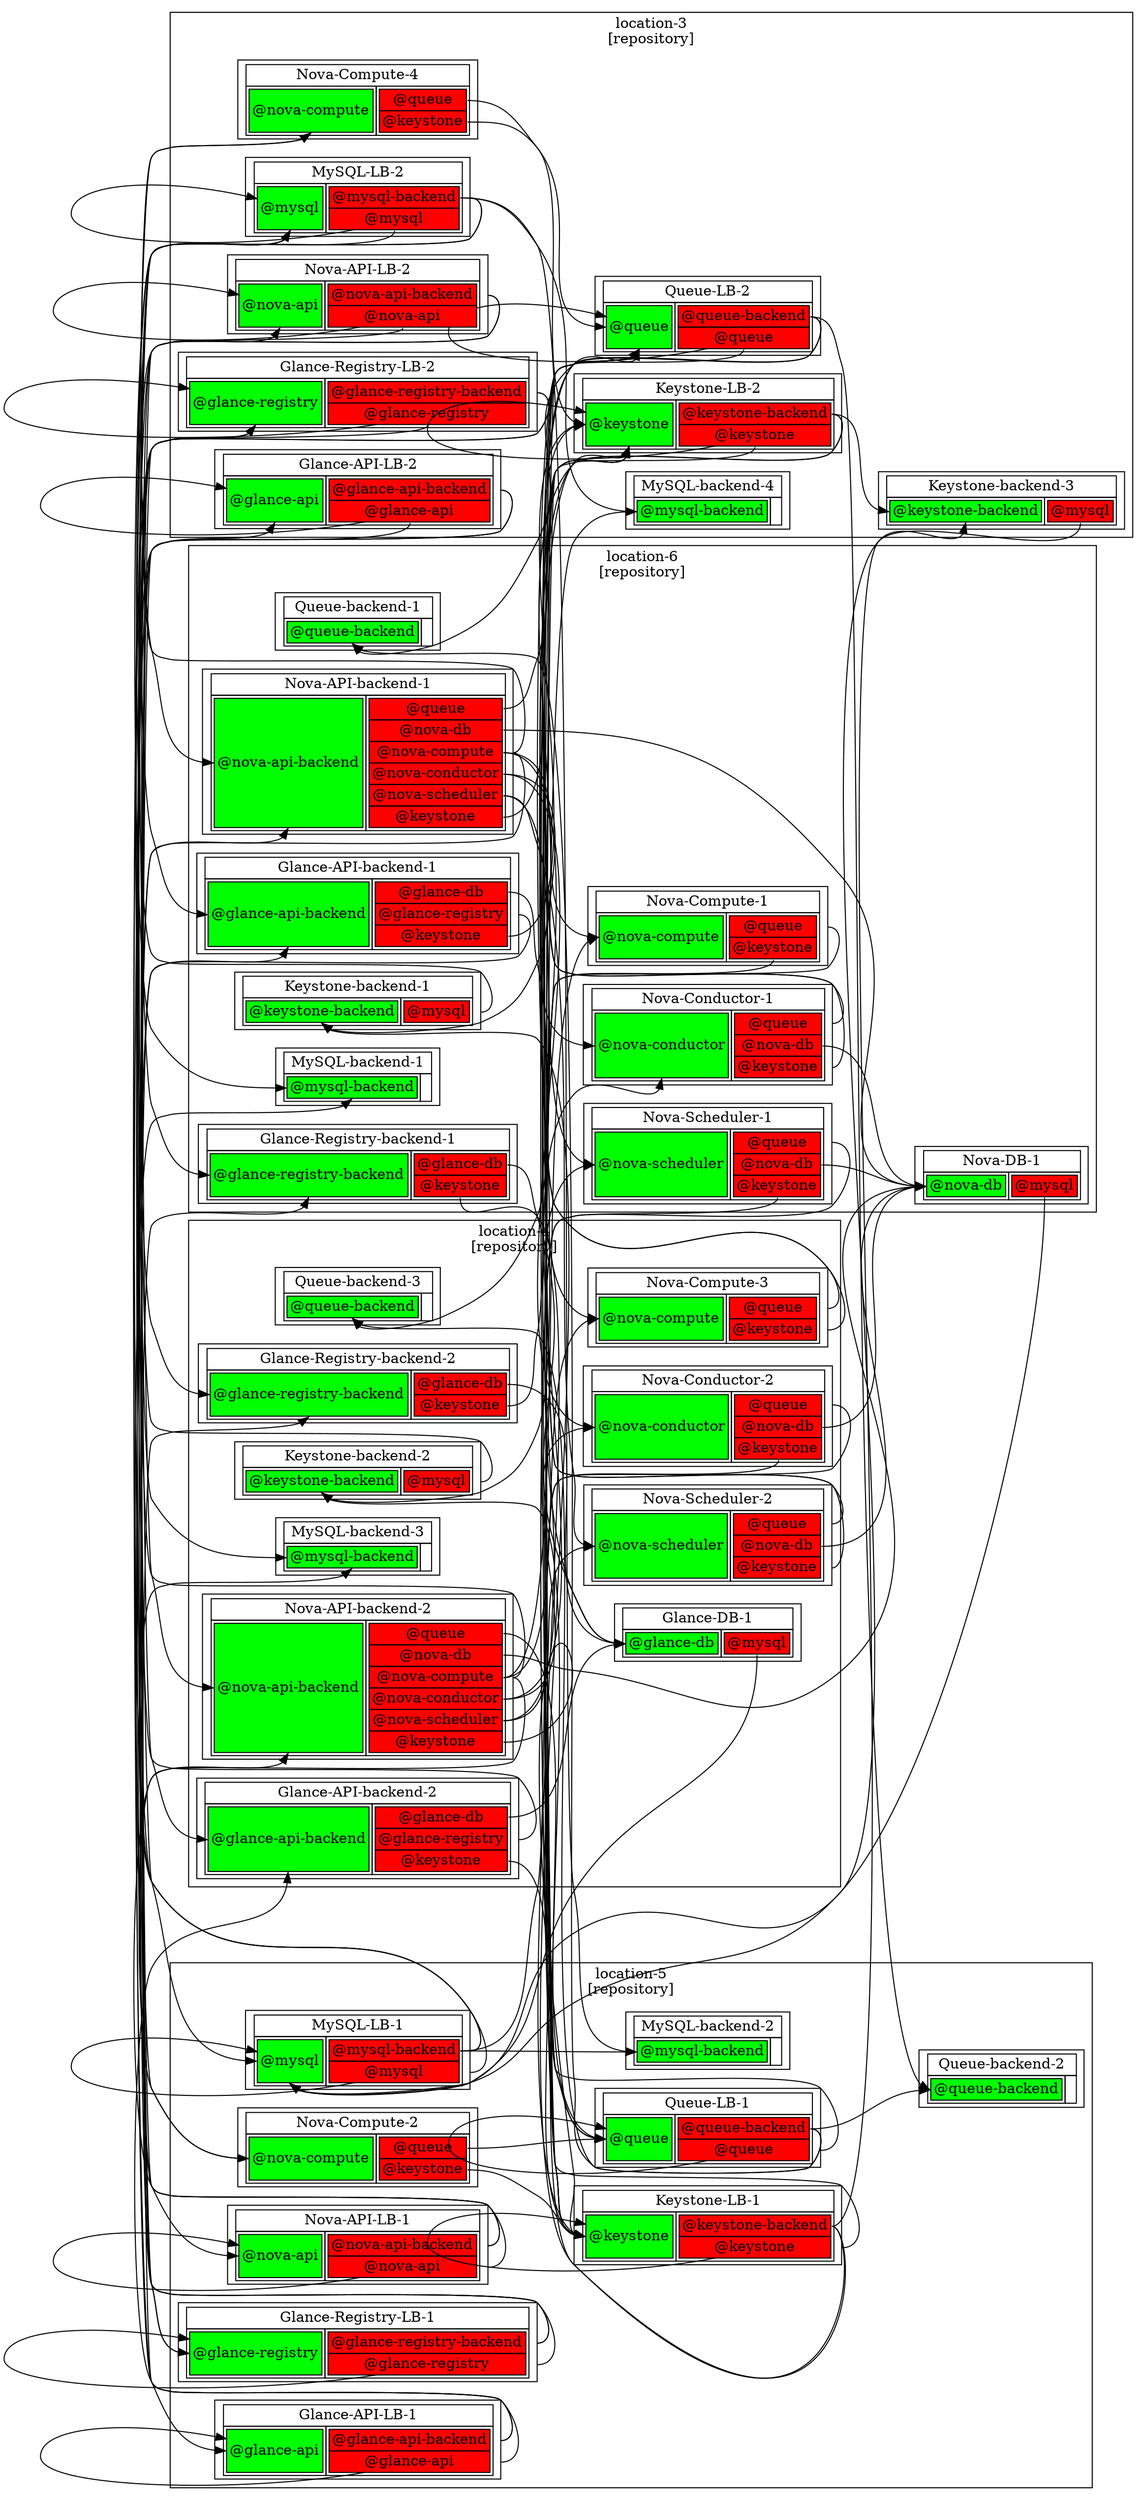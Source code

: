 digraph Configuration {
  rankdir=LR;
  subgraph cluster_location_location_1 {
    label = "location-1\n[repository]";
  }
  subgraph cluster_location_location_2 {
    label = "location-2\n[repository]";
  }
  subgraph cluster_location_location_3 {
    label = "location-3\n[repository]";
    component_queue_lb_2 [shape=box,label=<<table border="0" cellborder="1" cellspacing="0"><tr><td colspan="2">Queue-LB-2</td></tr><tr><td><table border="0" cellborder="1" cellspacing="0" bgcolor="green"><tr><td port="provided_port__queue">@queue</td></tr></table></td><td><table border="0" cellborder="1" cellspacing="0" bgcolor="red"><tr><td port="required_port__queue_backend">@queue-backend</td></tr>
<tr><td port="required_port__queue">@queue</td></tr></table></td></tr></table>>];
    component_nova_compute_4 [shape=box,label=<<table border="0" cellborder="1" cellspacing="0"><tr><td colspan="2">Nova-Compute-4</td></tr><tr><td><table border="0" cellborder="1" cellspacing="0" bgcolor="green"><tr><td port="provided_port__nova_compute">@nova-compute</td></tr></table></td><td><table border="0" cellborder="1" cellspacing="0" bgcolor="red"><tr><td port="required_port__queue">@queue</td></tr>
<tr><td port="required_port__keystone">@keystone</td></tr></table></td></tr></table>>];
    component_nova_api_lb_2 [shape=box,label=<<table border="0" cellborder="1" cellspacing="0"><tr><td colspan="2">Nova-API-LB-2</td></tr><tr><td><table border="0" cellborder="1" cellspacing="0" bgcolor="green"><tr><td port="provided_port__nova_api">@nova-api</td></tr></table></td><td><table border="0" cellborder="1" cellspacing="0" bgcolor="red"><tr><td port="required_port__nova_api_backend">@nova-api-backend</td></tr>
<tr><td port="required_port__nova_api">@nova-api</td></tr></table></td></tr></table>>];
    component_glance_registry_lb_2 [shape=box,label=<<table border="0" cellborder="1" cellspacing="0"><tr><td colspan="2">Glance-Registry-LB-2</td></tr><tr><td><table border="0" cellborder="1" cellspacing="0" bgcolor="green"><tr><td port="provided_port__glance_registry">@glance-registry</td></tr></table></td><td><table border="0" cellborder="1" cellspacing="0" bgcolor="red"><tr><td port="required_port__glance_registry_backend">@glance-registry-backend</td></tr>
<tr><td port="required_port__glance_registry">@glance-registry</td></tr></table></td></tr></table>>];
    component_glance_api_lb_2 [shape=box,label=<<table border="0" cellborder="1" cellspacing="0"><tr><td colspan="2">Glance-API-LB-2</td></tr><tr><td><table border="0" cellborder="1" cellspacing="0" bgcolor="green"><tr><td port="provided_port__glance_api">@glance-api</td></tr></table></td><td><table border="0" cellborder="1" cellspacing="0" bgcolor="red"><tr><td port="required_port__glance_api_backend">@glance-api-backend</td></tr>
<tr><td port="required_port__glance_api">@glance-api</td></tr></table></td></tr></table>>];
    component_keystone_backend_3 [shape=box,label=<<table border="0" cellborder="1" cellspacing="0"><tr><td colspan="2">Keystone-backend-3</td></tr><tr><td><table border="0" cellborder="1" cellspacing="0" bgcolor="green"><tr><td port="provided_port__keystone_backend">@keystone-backend</td></tr></table></td><td><table border="0" cellborder="1" cellspacing="0" bgcolor="red"><tr><td port="required_port__mysql">@mysql</td></tr></table></td></tr></table>>];
    component_keystone_lb_2 [shape=box,label=<<table border="0" cellborder="1" cellspacing="0"><tr><td colspan="2">Keystone-LB-2</td></tr><tr><td><table border="0" cellborder="1" cellspacing="0" bgcolor="green"><tr><td port="provided_port__keystone">@keystone</td></tr></table></td><td><table border="0" cellborder="1" cellspacing="0" bgcolor="red"><tr><td port="required_port__keystone_backend">@keystone-backend</td></tr>
<tr><td port="required_port__keystone">@keystone</td></tr></table></td></tr></table>>];
    component_mysql_backend_4 [shape=box,label=<<table border="0" cellborder="1" cellspacing="0"><tr><td colspan="2">MySQL-backend-4</td></tr><tr><td><table border="0" cellborder="1" cellspacing="0" bgcolor="green"><tr><td port="provided_port__mysql_backend">@mysql-backend</td></tr></table></td><td> </td></tr></table>>];
    component_mysql_lb_2 [shape=box,label=<<table border="0" cellborder="1" cellspacing="0"><tr><td colspan="2">MySQL-LB-2</td></tr><tr><td><table border="0" cellborder="1" cellspacing="0" bgcolor="green"><tr><td port="provided_port__mysql">@mysql</td></tr></table></td><td><table border="0" cellborder="1" cellspacing="0" bgcolor="red"><tr><td port="required_port__mysql_backend">@mysql-backend</td></tr>
<tr><td port="required_port__mysql">@mysql</td></tr></table></td></tr></table>>];
  }
  subgraph cluster_location_location_4 {
    label = "location-4\n[repository]";
    component_queue_backend_3 [shape=box,label=<<table border="0" cellborder="1" cellspacing="0"><tr><td colspan="2">Queue-backend-3</td></tr><tr><td><table border="0" cellborder="1" cellspacing="0" bgcolor="green"><tr><td port="provided_port__queue_backend">@queue-backend</td></tr></table></td><td> </td></tr></table>>];
    component_nova_compute_3 [shape=box,label=<<table border="0" cellborder="1" cellspacing="0"><tr><td colspan="2">Nova-Compute-3</td></tr><tr><td><table border="0" cellborder="1" cellspacing="0" bgcolor="green"><tr><td port="provided_port__nova_compute">@nova-compute</td></tr></table></td><td><table border="0" cellborder="1" cellspacing="0" bgcolor="red"><tr><td port="required_port__queue">@queue</td></tr>
<tr><td port="required_port__keystone">@keystone</td></tr></table></td></tr></table>>];
    component_nova_conductor_2 [shape=box,label=<<table border="0" cellborder="1" cellspacing="0"><tr><td colspan="2">Nova-Conductor-2</td></tr><tr><td><table border="0" cellborder="1" cellspacing="0" bgcolor="green"><tr><td port="provided_port__nova_conductor">@nova-conductor</td></tr></table></td><td><table border="0" cellborder="1" cellspacing="0" bgcolor="red"><tr><td port="required_port__queue">@queue</td></tr>
<tr><td port="required_port__nova_db">@nova-db</td></tr>
<tr><td port="required_port__keystone">@keystone</td></tr></table></td></tr></table>>];
    component_nova_scheduler_2 [shape=box,label=<<table border="0" cellborder="1" cellspacing="0"><tr><td colspan="2">Nova-Scheduler-2</td></tr><tr><td><table border="0" cellborder="1" cellspacing="0" bgcolor="green"><tr><td port="provided_port__nova_scheduler">@nova-scheduler</td></tr></table></td><td><table border="0" cellborder="1" cellspacing="0" bgcolor="red"><tr><td port="required_port__queue">@queue</td></tr>
<tr><td port="required_port__nova_db">@nova-db</td></tr>
<tr><td port="required_port__keystone">@keystone</td></tr></table></td></tr></table>>];
    component_nova_api_backend_2 [shape=box,label=<<table border="0" cellborder="1" cellspacing="0"><tr><td colspan="2">Nova-API-backend-2</td></tr><tr><td><table border="0" cellborder="1" cellspacing="0" bgcolor="green"><tr><td port="provided_port__nova_api_backend">@nova-api-backend</td></tr></table></td><td><table border="0" cellborder="1" cellspacing="0" bgcolor="red"><tr><td port="required_port__queue">@queue</td></tr>
<tr><td port="required_port__nova_db">@nova-db</td></tr>
<tr><td port="required_port__nova_compute">@nova-compute</td></tr>
<tr><td port="required_port__nova_conductor">@nova-conductor</td></tr>
<tr><td port="required_port__nova_scheduler">@nova-scheduler</td></tr>
<tr><td port="required_port__keystone">@keystone</td></tr></table></td></tr></table>>];
    component_glance_db_1 [shape=box,label=<<table border="0" cellborder="1" cellspacing="0"><tr><td colspan="2">Glance-DB-1</td></tr><tr><td><table border="0" cellborder="1" cellspacing="0" bgcolor="green"><tr><td port="provided_port__glance_db">@glance-db</td></tr></table></td><td><table border="0" cellborder="1" cellspacing="0" bgcolor="red"><tr><td port="required_port__mysql">@mysql</td></tr></table></td></tr></table>>];
    component_glance_registry_backend_2 [shape=box,label=<<table border="0" cellborder="1" cellspacing="0"><tr><td colspan="2">Glance-Registry-backend-2</td></tr><tr><td><table border="0" cellborder="1" cellspacing="0" bgcolor="green"><tr><td port="provided_port__glance_registry_backend">@glance-registry-backend</td></tr></table></td><td><table border="0" cellborder="1" cellspacing="0" bgcolor="red"><tr><td port="required_port__glance_db">@glance-db</td></tr>
<tr><td port="required_port__keystone">@keystone</td></tr></table></td></tr></table>>];
    component_glance_api_backend_2 [shape=box,label=<<table border="0" cellborder="1" cellspacing="0"><tr><td colspan="2">Glance-API-backend-2</td></tr><tr><td><table border="0" cellborder="1" cellspacing="0" bgcolor="green"><tr><td port="provided_port__glance_api_backend">@glance-api-backend</td></tr></table></td><td><table border="0" cellborder="1" cellspacing="0" bgcolor="red"><tr><td port="required_port__glance_db">@glance-db</td></tr>
<tr><td port="required_port__glance_registry">@glance-registry</td></tr>
<tr><td port="required_port__keystone">@keystone</td></tr></table></td></tr></table>>];
    component_keystone_backend_2 [shape=box,label=<<table border="0" cellborder="1" cellspacing="0"><tr><td colspan="2">Keystone-backend-2</td></tr><tr><td><table border="0" cellborder="1" cellspacing="0" bgcolor="green"><tr><td port="provided_port__keystone_backend">@keystone-backend</td></tr></table></td><td><table border="0" cellborder="1" cellspacing="0" bgcolor="red"><tr><td port="required_port__mysql">@mysql</td></tr></table></td></tr></table>>];
    component_mysql_backend_3 [shape=box,label=<<table border="0" cellborder="1" cellspacing="0"><tr><td colspan="2">MySQL-backend-3</td></tr><tr><td><table border="0" cellborder="1" cellspacing="0" bgcolor="green"><tr><td port="provided_port__mysql_backend">@mysql-backend</td></tr></table></td><td> </td></tr></table>>];
  }
  subgraph cluster_location_location_5 {
    label = "location-5\n[repository]";
    component_queue_backend_2 [shape=box,label=<<table border="0" cellborder="1" cellspacing="0"><tr><td colspan="2">Queue-backend-2</td></tr><tr><td><table border="0" cellborder="1" cellspacing="0" bgcolor="green"><tr><td port="provided_port__queue_backend">@queue-backend</td></tr></table></td><td> </td></tr></table>>];
    component_queue_lb_1 [shape=box,label=<<table border="0" cellborder="1" cellspacing="0"><tr><td colspan="2">Queue-LB-1</td></tr><tr><td><table border="0" cellborder="1" cellspacing="0" bgcolor="green"><tr><td port="provided_port__queue">@queue</td></tr></table></td><td><table border="0" cellborder="1" cellspacing="0" bgcolor="red"><tr><td port="required_port__queue_backend">@queue-backend</td></tr>
<tr><td port="required_port__queue">@queue</td></tr></table></td></tr></table>>];
    component_nova_compute_2 [shape=box,label=<<table border="0" cellborder="1" cellspacing="0"><tr><td colspan="2">Nova-Compute-2</td></tr><tr><td><table border="0" cellborder="1" cellspacing="0" bgcolor="green"><tr><td port="provided_port__nova_compute">@nova-compute</td></tr></table></td><td><table border="0" cellborder="1" cellspacing="0" bgcolor="red"><tr><td port="required_port__queue">@queue</td></tr>
<tr><td port="required_port__keystone">@keystone</td></tr></table></td></tr></table>>];
    component_nova_api_lb_1 [shape=box,label=<<table border="0" cellborder="1" cellspacing="0"><tr><td colspan="2">Nova-API-LB-1</td></tr><tr><td><table border="0" cellborder="1" cellspacing="0" bgcolor="green"><tr><td port="provided_port__nova_api">@nova-api</td></tr></table></td><td><table border="0" cellborder="1" cellspacing="0" bgcolor="red"><tr><td port="required_port__nova_api_backend">@nova-api-backend</td></tr>
<tr><td port="required_port__nova_api">@nova-api</td></tr></table></td></tr></table>>];
    component_glance_registry_lb_1 [shape=box,label=<<table border="0" cellborder="1" cellspacing="0"><tr><td colspan="2">Glance-Registry-LB-1</td></tr><tr><td><table border="0" cellborder="1" cellspacing="0" bgcolor="green"><tr><td port="provided_port__glance_registry">@glance-registry</td></tr></table></td><td><table border="0" cellborder="1" cellspacing="0" bgcolor="red"><tr><td port="required_port__glance_registry_backend">@glance-registry-backend</td></tr>
<tr><td port="required_port__glance_registry">@glance-registry</td></tr></table></td></tr></table>>];
    component_glance_api_lb_1 [shape=box,label=<<table border="0" cellborder="1" cellspacing="0"><tr><td colspan="2">Glance-API-LB-1</td></tr><tr><td><table border="0" cellborder="1" cellspacing="0" bgcolor="green"><tr><td port="provided_port__glance_api">@glance-api</td></tr></table></td><td><table border="0" cellborder="1" cellspacing="0" bgcolor="red"><tr><td port="required_port__glance_api_backend">@glance-api-backend</td></tr>
<tr><td port="required_port__glance_api">@glance-api</td></tr></table></td></tr></table>>];
    component_keystone_lb_1 [shape=box,label=<<table border="0" cellborder="1" cellspacing="0"><tr><td colspan="2">Keystone-LB-1</td></tr><tr><td><table border="0" cellborder="1" cellspacing="0" bgcolor="green"><tr><td port="provided_port__keystone">@keystone</td></tr></table></td><td><table border="0" cellborder="1" cellspacing="0" bgcolor="red"><tr><td port="required_port__keystone_backend">@keystone-backend</td></tr>
<tr><td port="required_port__keystone">@keystone</td></tr></table></td></tr></table>>];
    component_mysql_backend_2 [shape=box,label=<<table border="0" cellborder="1" cellspacing="0"><tr><td colspan="2">MySQL-backend-2</td></tr><tr><td><table border="0" cellborder="1" cellspacing="0" bgcolor="green"><tr><td port="provided_port__mysql_backend">@mysql-backend</td></tr></table></td><td> </td></tr></table>>];
    component_mysql_lb_1 [shape=box,label=<<table border="0" cellborder="1" cellspacing="0"><tr><td colspan="2">MySQL-LB-1</td></tr><tr><td><table border="0" cellborder="1" cellspacing="0" bgcolor="green"><tr><td port="provided_port__mysql">@mysql</td></tr></table></td><td><table border="0" cellborder="1" cellspacing="0" bgcolor="red"><tr><td port="required_port__mysql_backend">@mysql-backend</td></tr>
<tr><td port="required_port__mysql">@mysql</td></tr></table></td></tr></table>>];
  }
  subgraph cluster_location_location_6 {
    label = "location-6\n[repository]";
    component_queue_backend_1 [shape=box,label=<<table border="0" cellborder="1" cellspacing="0"><tr><td colspan="2">Queue-backend-1</td></tr><tr><td><table border="0" cellborder="1" cellspacing="0" bgcolor="green"><tr><td port="provided_port__queue_backend">@queue-backend</td></tr></table></td><td> </td></tr></table>>];
    component_nova_db_1 [shape=box,label=<<table border="0" cellborder="1" cellspacing="0"><tr><td colspan="2">Nova-DB-1</td></tr><tr><td><table border="0" cellborder="1" cellspacing="0" bgcolor="green"><tr><td port="provided_port__nova_db">@nova-db</td></tr></table></td><td><table border="0" cellborder="1" cellspacing="0" bgcolor="red"><tr><td port="required_port__mysql">@mysql</td></tr></table></td></tr></table>>];
    component_nova_compute_1 [shape=box,label=<<table border="0" cellborder="1" cellspacing="0"><tr><td colspan="2">Nova-Compute-1</td></tr><tr><td><table border="0" cellborder="1" cellspacing="0" bgcolor="green"><tr><td port="provided_port__nova_compute">@nova-compute</td></tr></table></td><td><table border="0" cellborder="1" cellspacing="0" bgcolor="red"><tr><td port="required_port__queue">@queue</td></tr>
<tr><td port="required_port__keystone">@keystone</td></tr></table></td></tr></table>>];
    component_nova_conductor_1 [shape=box,label=<<table border="0" cellborder="1" cellspacing="0"><tr><td colspan="2">Nova-Conductor-1</td></tr><tr><td><table border="0" cellborder="1" cellspacing="0" bgcolor="green"><tr><td port="provided_port__nova_conductor">@nova-conductor</td></tr></table></td><td><table border="0" cellborder="1" cellspacing="0" bgcolor="red"><tr><td port="required_port__queue">@queue</td></tr>
<tr><td port="required_port__nova_db">@nova-db</td></tr>
<tr><td port="required_port__keystone">@keystone</td></tr></table></td></tr></table>>];
    component_nova_scheduler_1 [shape=box,label=<<table border="0" cellborder="1" cellspacing="0"><tr><td colspan="2">Nova-Scheduler-1</td></tr><tr><td><table border="0" cellborder="1" cellspacing="0" bgcolor="green"><tr><td port="provided_port__nova_scheduler">@nova-scheduler</td></tr></table></td><td><table border="0" cellborder="1" cellspacing="0" bgcolor="red"><tr><td port="required_port__queue">@queue</td></tr>
<tr><td port="required_port__nova_db">@nova-db</td></tr>
<tr><td port="required_port__keystone">@keystone</td></tr></table></td></tr></table>>];
    component_nova_api_backend_1 [shape=box,label=<<table border="0" cellborder="1" cellspacing="0"><tr><td colspan="2">Nova-API-backend-1</td></tr><tr><td><table border="0" cellborder="1" cellspacing="0" bgcolor="green"><tr><td port="provided_port__nova_api_backend">@nova-api-backend</td></tr></table></td><td><table border="0" cellborder="1" cellspacing="0" bgcolor="red"><tr><td port="required_port__queue">@queue</td></tr>
<tr><td port="required_port__nova_db">@nova-db</td></tr>
<tr><td port="required_port__nova_compute">@nova-compute</td></tr>
<tr><td port="required_port__nova_conductor">@nova-conductor</td></tr>
<tr><td port="required_port__nova_scheduler">@nova-scheduler</td></tr>
<tr><td port="required_port__keystone">@keystone</td></tr></table></td></tr></table>>];
    component_glance_registry_backend_1 [shape=box,label=<<table border="0" cellborder="1" cellspacing="0"><tr><td colspan="2">Glance-Registry-backend-1</td></tr><tr><td><table border="0" cellborder="1" cellspacing="0" bgcolor="green"><tr><td port="provided_port__glance_registry_backend">@glance-registry-backend</td></tr></table></td><td><table border="0" cellborder="1" cellspacing="0" bgcolor="red"><tr><td port="required_port__glance_db">@glance-db</td></tr>
<tr><td port="required_port__keystone">@keystone</td></tr></table></td></tr></table>>];
    component_glance_api_backend_1 [shape=box,label=<<table border="0" cellborder="1" cellspacing="0"><tr><td colspan="2">Glance-API-backend-1</td></tr><tr><td><table border="0" cellborder="1" cellspacing="0" bgcolor="green"><tr><td port="provided_port__glance_api_backend">@glance-api-backend</td></tr></table></td><td><table border="0" cellborder="1" cellspacing="0" bgcolor="red"><tr><td port="required_port__glance_db">@glance-db</td></tr>
<tr><td port="required_port__glance_registry">@glance-registry</td></tr>
<tr><td port="required_port__keystone">@keystone</td></tr></table></td></tr></table>>];
    component_keystone_backend_1 [shape=box,label=<<table border="0" cellborder="1" cellspacing="0"><tr><td colspan="2">Keystone-backend-1</td></tr><tr><td><table border="0" cellborder="1" cellspacing="0" bgcolor="green"><tr><td port="provided_port__keystone_backend">@keystone-backend</td></tr></table></td><td><table border="0" cellborder="1" cellspacing="0" bgcolor="red"><tr><td port="required_port__mysql">@mysql</td></tr></table></td></tr></table>>];
    component_mysql_backend_1 [shape=box,label=<<table border="0" cellborder="1" cellspacing="0"><tr><td colspan="2">MySQL-backend-1</td></tr><tr><td><table border="0" cellborder="1" cellspacing="0" bgcolor="green"><tr><td port="provided_port__mysql_backend">@mysql-backend</td></tr></table></td><td> </td></tr></table>>];
  }
  component_mysql_lb_2:required_port__mysql -> component_mysql_lb_1:provided_port__mysql
  component_mysql_lb_2:required_port__mysql -> component_mysql_lb_2:provided_port__mysql
  component_keystone_backend_3:required_port__mysql -> component_mysql_lb_1:provided_port__mysql
  component_keystone_backend_2:required_port__mysql -> component_mysql_lb_2:provided_port__mysql
  component_glance_db_1:required_port__mysql -> component_mysql_lb_1:provided_port__mysql
  component_mysql_lb_1:required_port__mysql -> component_mysql_lb_2:provided_port__mysql
  component_mysql_lb_1:required_port__mysql -> component_mysql_lb_1:provided_port__mysql
  component_keystone_backend_1:required_port__mysql -> component_mysql_lb_2:provided_port__mysql
  component_nova_db_1:required_port__mysql -> component_mysql_lb_1:provided_port__mysql
  component_mysql_lb_2:required_port__mysql_backend -> component_mysql_backend_4:provided_port__mysql_backend
  component_mysql_lb_2:required_port__mysql_backend -> component_mysql_backend_3:provided_port__mysql_backend
  component_mysql_lb_2:required_port__mysql_backend -> component_mysql_backend_2:provided_port__mysql_backend
  component_mysql_lb_2:required_port__mysql_backend -> component_mysql_backend_1:provided_port__mysql_backend
  component_mysql_lb_1:required_port__mysql_backend -> component_mysql_backend_4:provided_port__mysql_backend
  component_mysql_lb_1:required_port__mysql_backend -> component_mysql_backend_3:provided_port__mysql_backend
  component_mysql_lb_1:required_port__mysql_backend -> component_mysql_backend_2:provided_port__mysql_backend
  component_mysql_lb_1:required_port__mysql_backend -> component_mysql_backend_1:provided_port__mysql_backend
  component_keystone_lb_2:required_port__keystone -> component_keystone_lb_2:provided_port__keystone
  component_keystone_lb_2:required_port__keystone -> component_keystone_lb_1:provided_port__keystone
  component_nova_compute_4:required_port__keystone -> component_keystone_lb_2:provided_port__keystone
  component_glance_api_backend_2:required_port__keystone -> component_keystone_lb_1:provided_port__keystone
  component_glance_registry_backend_2:required_port__keystone -> component_keystone_lb_2:provided_port__keystone
  component_nova_api_backend_2:required_port__keystone -> component_keystone_lb_1:provided_port__keystone
  component_nova_scheduler_2:required_port__keystone -> component_keystone_lb_2:provided_port__keystone
  component_nova_conductor_2:required_port__keystone -> component_keystone_lb_1:provided_port__keystone
  component_nova_compute_3:required_port__keystone -> component_keystone_lb_2:provided_port__keystone
  component_keystone_lb_1:required_port__keystone -> component_keystone_lb_1:provided_port__keystone
  component_keystone_lb_1:required_port__keystone -> component_keystone_lb_2:provided_port__keystone
  component_nova_compute_2:required_port__keystone -> component_keystone_lb_1:provided_port__keystone
  component_glance_api_backend_1:required_port__keystone -> component_keystone_lb_2:provided_port__keystone
  component_glance_registry_backend_1:required_port__keystone -> component_keystone_lb_1:provided_port__keystone
  component_nova_api_backend_1:required_port__keystone -> component_keystone_lb_2:provided_port__keystone
  component_nova_scheduler_1:required_port__keystone -> component_keystone_lb_1:provided_port__keystone
  component_nova_conductor_1:required_port__keystone -> component_keystone_lb_2:provided_port__keystone
  component_nova_compute_1:required_port__keystone -> component_keystone_lb_1:provided_port__keystone
  component_keystone_lb_2:required_port__keystone_backend -> component_keystone_backend_3:provided_port__keystone_backend
  component_keystone_lb_2:required_port__keystone_backend -> component_keystone_backend_2:provided_port__keystone_backend
  component_keystone_lb_2:required_port__keystone_backend -> component_keystone_backend_1:provided_port__keystone_backend
  component_keystone_lb_1:required_port__keystone_backend -> component_keystone_backend_3:provided_port__keystone_backend
  component_keystone_lb_1:required_port__keystone_backend -> component_keystone_backend_2:provided_port__keystone_backend
  component_keystone_lb_1:required_port__keystone_backend -> component_keystone_backend_1:provided_port__keystone_backend
  component_glance_api_lb_2:required_port__glance_api -> component_glance_api_lb_2:provided_port__glance_api
  component_glance_api_lb_2:required_port__glance_api -> component_glance_api_lb_1:provided_port__glance_api
  component_glance_api_lb_1:required_port__glance_api -> component_glance_api_lb_2:provided_port__glance_api
  component_glance_api_lb_1:required_port__glance_api -> component_glance_api_lb_1:provided_port__glance_api
  component_glance_api_lb_2:required_port__glance_api_backend -> component_glance_api_backend_2:provided_port__glance_api_backend
  component_glance_api_lb_2:required_port__glance_api_backend -> component_glance_api_backend_1:provided_port__glance_api_backend
  component_glance_api_lb_1:required_port__glance_api_backend -> component_glance_api_backend_2:provided_port__glance_api_backend
  component_glance_api_lb_1:required_port__glance_api_backend -> component_glance_api_backend_1:provided_port__glance_api_backend
  component_glance_registry_lb_2:required_port__glance_registry -> component_glance_registry_lb_2:provided_port__glance_registry
  component_glance_registry_lb_2:required_port__glance_registry -> component_glance_registry_lb_1:provided_port__glance_registry
  component_glance_api_backend_2:required_port__glance_registry -> component_glance_registry_lb_2:provided_port__glance_registry
  component_glance_registry_lb_1:required_port__glance_registry -> component_glance_registry_lb_1:provided_port__glance_registry
  component_glance_registry_lb_1:required_port__glance_registry -> component_glance_registry_lb_2:provided_port__glance_registry
  component_glance_api_backend_1:required_port__glance_registry -> component_glance_registry_lb_1:provided_port__glance_registry
  component_glance_api_backend_2:required_port__glance_db -> component_glance_db_1:provided_port__glance_db
  component_glance_registry_backend_2:required_port__glance_db -> component_glance_db_1:provided_port__glance_db
  component_glance_api_backend_1:required_port__glance_db -> component_glance_db_1:provided_port__glance_db
  component_glance_registry_backend_1:required_port__glance_db -> component_glance_db_1:provided_port__glance_db
  component_glance_registry_lb_2:required_port__glance_registry_backend -> component_glance_registry_backend_2:provided_port__glance_registry_backend
  component_glance_registry_lb_2:required_port__glance_registry_backend -> component_glance_registry_backend_1:provided_port__glance_registry_backend
  component_glance_registry_lb_1:required_port__glance_registry_backend -> component_glance_registry_backend_2:provided_port__glance_registry_backend
  component_glance_registry_lb_1:required_port__glance_registry_backend -> component_glance_registry_backend_1:provided_port__glance_registry_backend
  component_nova_api_lb_2:required_port__nova_api -> component_nova_api_lb_2:provided_port__nova_api
  component_nova_api_lb_2:required_port__nova_api -> component_nova_api_lb_1:provided_port__nova_api
  component_nova_api_lb_1:required_port__nova_api -> component_nova_api_lb_2:provided_port__nova_api
  component_nova_api_lb_1:required_port__nova_api -> component_nova_api_lb_1:provided_port__nova_api
  component_nova_api_lb_2:required_port__nova_api_backend -> component_nova_api_backend_2:provided_port__nova_api_backend
  component_nova_api_lb_2:required_port__nova_api_backend -> component_nova_api_backend_1:provided_port__nova_api_backend
  component_nova_api_lb_1:required_port__nova_api_backend -> component_nova_api_backend_2:provided_port__nova_api_backend
  component_nova_api_lb_1:required_port__nova_api_backend -> component_nova_api_backend_1:provided_port__nova_api_backend
  component_nova_api_backend_2:required_port__nova_scheduler -> component_nova_scheduler_2:provided_port__nova_scheduler
  component_nova_api_backend_2:required_port__nova_scheduler -> component_nova_scheduler_1:provided_port__nova_scheduler
  component_nova_api_backend_1:required_port__nova_scheduler -> component_nova_scheduler_2:provided_port__nova_scheduler
  component_nova_api_backend_1:required_port__nova_scheduler -> component_nova_scheduler_1:provided_port__nova_scheduler
  component_nova_api_backend_2:required_port__nova_conductor -> component_nova_conductor_2:provided_port__nova_conductor
  component_nova_api_backend_2:required_port__nova_conductor -> component_nova_conductor_1:provided_port__nova_conductor
  component_nova_api_backend_1:required_port__nova_conductor -> component_nova_conductor_2:provided_port__nova_conductor
  component_nova_api_backend_1:required_port__nova_conductor -> component_nova_conductor_1:provided_port__nova_conductor
  component_nova_api_backend_2:required_port__nova_compute -> component_nova_compute_4:provided_port__nova_compute
  component_nova_api_backend_2:required_port__nova_compute -> component_nova_compute_3:provided_port__nova_compute
  component_nova_api_backend_2:required_port__nova_compute -> component_nova_compute_2:provided_port__nova_compute
  component_nova_api_backend_2:required_port__nova_compute -> component_nova_compute_1:provided_port__nova_compute
  component_nova_api_backend_1:required_port__nova_compute -> component_nova_compute_4:provided_port__nova_compute
  component_nova_api_backend_1:required_port__nova_compute -> component_nova_compute_3:provided_port__nova_compute
  component_nova_api_backend_1:required_port__nova_compute -> component_nova_compute_2:provided_port__nova_compute
  component_nova_api_backend_1:required_port__nova_compute -> component_nova_compute_1:provided_port__nova_compute
  component_nova_api_backend_2:required_port__nova_db -> component_nova_db_1:provided_port__nova_db
  component_nova_scheduler_2:required_port__nova_db -> component_nova_db_1:provided_port__nova_db
  component_nova_conductor_2:required_port__nova_db -> component_nova_db_1:provided_port__nova_db
  component_nova_api_backend_1:required_port__nova_db -> component_nova_db_1:provided_port__nova_db
  component_nova_scheduler_1:required_port__nova_db -> component_nova_db_1:provided_port__nova_db
  component_nova_conductor_1:required_port__nova_db -> component_nova_db_1:provided_port__nova_db
  component_nova_compute_4:required_port__queue -> component_queue_lb_2:provided_port__queue
  component_queue_lb_2:required_port__queue -> component_queue_lb_1:provided_port__queue
  component_queue_lb_2:required_port__queue -> component_queue_lb_2:provided_port__queue
  component_nova_api_backend_2:required_port__queue -> component_queue_lb_1:provided_port__queue
  component_nova_scheduler_2:required_port__queue -> component_queue_lb_2:provided_port__queue
  component_nova_conductor_2:required_port__queue -> component_queue_lb_1:provided_port__queue
  component_nova_compute_3:required_port__queue -> component_queue_lb_2:provided_port__queue
  component_nova_compute_2:required_port__queue -> component_queue_lb_1:provided_port__queue
  component_queue_lb_1:required_port__queue -> component_queue_lb_2:provided_port__queue
  component_queue_lb_1:required_port__queue -> component_queue_lb_1:provided_port__queue
  component_nova_api_backend_1:required_port__queue -> component_queue_lb_2:provided_port__queue
  component_nova_scheduler_1:required_port__queue -> component_queue_lb_1:provided_port__queue
  component_nova_conductor_1:required_port__queue -> component_queue_lb_2:provided_port__queue
  component_nova_compute_1:required_port__queue -> component_queue_lb_1:provided_port__queue
  component_queue_lb_2:required_port__queue_backend -> component_queue_backend_3:provided_port__queue_backend
  component_queue_lb_2:required_port__queue_backend -> component_queue_backend_2:provided_port__queue_backend
  component_queue_lb_2:required_port__queue_backend -> component_queue_backend_1:provided_port__queue_backend
  component_queue_lb_1:required_port__queue_backend -> component_queue_backend_3:provided_port__queue_backend
  component_queue_lb_1:required_port__queue_backend -> component_queue_backend_2:provided_port__queue_backend
  component_queue_lb_1:required_port__queue_backend -> component_queue_backend_1:provided_port__queue_backend
}